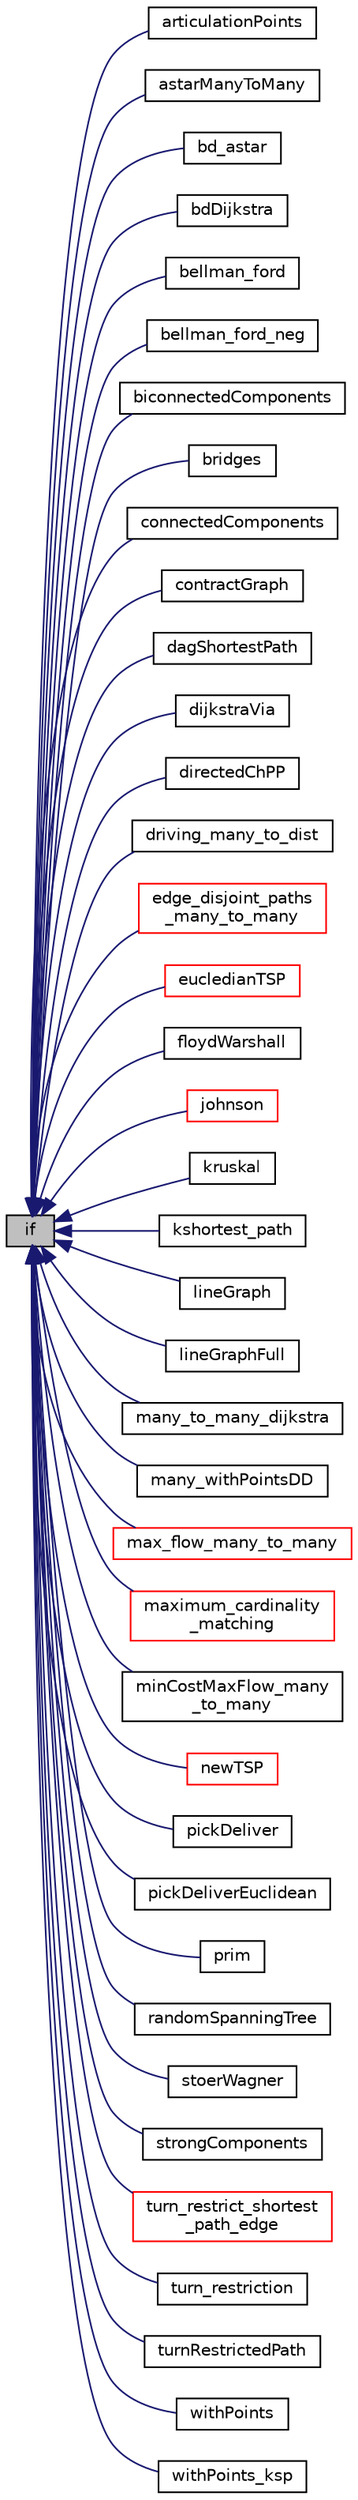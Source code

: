 digraph "if"
{
  edge [fontname="Helvetica",fontsize="10",labelfontname="Helvetica",labelfontsize="10"];
  node [fontname="Helvetica",fontsize="10",shape=record];
  rankdir="LR";
  Node1 [label="if",height=0.2,width=0.4,color="black", fillcolor="grey75", style="filled", fontcolor="black"];
  Node1 -> Node2 [dir="back",color="midnightblue",fontsize="10",style="solid",fontname="Helvetica"];
  Node2 [label="articulationPoints",height=0.2,width=0.4,color="black", fillcolor="white", style="filled",URL="$articulationPoints_8c.html#a949aadbd044600898b8d57d7fb780591",tooltip="postgres_connection.h "];
  Node1 -> Node3 [dir="back",color="midnightblue",fontsize="10",style="solid",fontname="Helvetica"];
  Node3 [label="astarManyToMany",height=0.2,width=0.4,color="black", fillcolor="white", style="filled",URL="$astar_8c.html#adbf9c70afae231caaa6d9fd3d343f47c"];
  Node1 -> Node4 [dir="back",color="midnightblue",fontsize="10",style="solid",fontname="Helvetica"];
  Node4 [label="bd_astar",height=0.2,width=0.4,color="black", fillcolor="white", style="filled",URL="$bdAstar_8c.html#a330536d15ec4a98cfcedec686dd1beca"];
  Node1 -> Node5 [dir="back",color="midnightblue",fontsize="10",style="solid",fontname="Helvetica"];
  Node5 [label="bdDijkstra",height=0.2,width=0.4,color="black", fillcolor="white", style="filled",URL="$bdDijkstra_8c.html#a15c450e8b0f1fc7425706793227c48a5"];
  Node1 -> Node6 [dir="back",color="midnightblue",fontsize="10",style="solid",fontname="Helvetica"];
  Node6 [label="bellman_ford",height=0.2,width=0.4,color="black", fillcolor="white", style="filled",URL="$bellman__ford_8c.html#ac4f56d50c4ba19a987b13e70a6e1463f"];
  Node1 -> Node7 [dir="back",color="midnightblue",fontsize="10",style="solid",fontname="Helvetica"];
  Node7 [label="bellman_ford_neg",height=0.2,width=0.4,color="black", fillcolor="white", style="filled",URL="$bellman__ford__neg_8c.html#ae118dd73b7882364887c8b11b1196921"];
  Node1 -> Node8 [dir="back",color="midnightblue",fontsize="10",style="solid",fontname="Helvetica"];
  Node8 [label="biconnectedComponents",height=0.2,width=0.4,color="black", fillcolor="white", style="filled",URL="$biconnectedComponents_8c.html#abd0e2f6f4006b9bef24305df23ee66db",tooltip="postgres_connection.h "];
  Node1 -> Node9 [dir="back",color="midnightblue",fontsize="10",style="solid",fontname="Helvetica"];
  Node9 [label="bridges",height=0.2,width=0.4,color="black", fillcolor="white", style="filled",URL="$bridges_8c.html#a5dbe44d5a42d734213825965d978b2b9",tooltip="postgres_connection.h "];
  Node1 -> Node10 [dir="back",color="midnightblue",fontsize="10",style="solid",fontname="Helvetica"];
  Node10 [label="connectedComponents",height=0.2,width=0.4,color="black", fillcolor="white", style="filled",URL="$connectedComponents_8c.html#a5e0477c2969e990884e82d377264c37a",tooltip="postgres_connection.h "];
  Node1 -> Node11 [dir="back",color="midnightblue",fontsize="10",style="solid",fontname="Helvetica"];
  Node11 [label="contractGraph",height=0.2,width=0.4,color="black", fillcolor="white", style="filled",URL="$contractGraph_8c.html#a49d0cb0e1a6cc99c9e6cf4ecb9ba609b"];
  Node1 -> Node12 [dir="back",color="midnightblue",fontsize="10",style="solid",fontname="Helvetica"];
  Node12 [label="dagShortestPath",height=0.2,width=0.4,color="black", fillcolor="white", style="filled",URL="$dagShortestPath_8c.html#af8c2794c88c01060332bc8fd952076f7"];
  Node1 -> Node13 [dir="back",color="midnightblue",fontsize="10",style="solid",fontname="Helvetica"];
  Node13 [label="dijkstraVia",height=0.2,width=0.4,color="black", fillcolor="white", style="filled",URL="$dijkstraVia_8c.html#ada3c99b7af59eabdb7bc8c62cc1cdb0a"];
  Node1 -> Node14 [dir="back",color="midnightblue",fontsize="10",style="solid",fontname="Helvetica"];
  Node14 [label="directedChPP",height=0.2,width=0.4,color="black", fillcolor="white", style="filled",URL="$directedChPP_8c.html#ae89cd425499f1e8727e766d38c014bb6",tooltip="postgres_connection.h "];
  Node1 -> Node15 [dir="back",color="midnightblue",fontsize="10",style="solid",fontname="Helvetica"];
  Node15 [label="driving_many_to_dist",height=0.2,width=0.4,color="black", fillcolor="white", style="filled",URL="$many__to__dist__driving__distance_8c.html#aa06bcbb9f84b2c97db4ff61efb2851f0"];
  Node1 -> Node16 [dir="back",color="midnightblue",fontsize="10",style="solid",fontname="Helvetica"];
  Node16 [label="edge_disjoint_paths\l_many_to_many",height=0.2,width=0.4,color="red", fillcolor="white", style="filled",URL="$edge__disjoint__paths_8c.html#a428ef5f43c537f6aa69378581e302e65"];
  Node1 -> Node17 [dir="back",color="midnightblue",fontsize="10",style="solid",fontname="Helvetica"];
  Node17 [label="eucledianTSP",height=0.2,width=0.4,color="red", fillcolor="white", style="filled",URL="$eucledianTSP_8c.html#adf80487dfc6947bf2381c9a40302897b"];
  Node1 -> Node18 [dir="back",color="midnightblue",fontsize="10",style="solid",fontname="Helvetica"];
  Node18 [label="floydWarshall",height=0.2,width=0.4,color="black", fillcolor="white", style="filled",URL="$floydWarshall_8c.html#a658917e09af94c77c65736d7094d0084"];
  Node1 -> Node19 [dir="back",color="midnightblue",fontsize="10",style="solid",fontname="Helvetica"];
  Node19 [label="johnson",height=0.2,width=0.4,color="red", fillcolor="white", style="filled",URL="$johnson_8c.html#a0015d89bfe4db8a835ae5e01e5f582d5"];
  Node1 -> Node20 [dir="back",color="midnightblue",fontsize="10",style="solid",fontname="Helvetica"];
  Node20 [label="kruskal",height=0.2,width=0.4,color="black", fillcolor="white", style="filled",URL="$kruskal_8c.html#ae13be52df7d53ae0e308ea523444fd99"];
  Node1 -> Node21 [dir="back",color="midnightblue",fontsize="10",style="solid",fontname="Helvetica"];
  Node21 [label="kshortest_path",height=0.2,width=0.4,color="black", fillcolor="white", style="filled",URL="$ksp_8c.html#a44f9fbe5816152227d56c4dbaea59e7d"];
  Node1 -> Node22 [dir="back",color="midnightblue",fontsize="10",style="solid",fontname="Helvetica"];
  Node22 [label="lineGraph",height=0.2,width=0.4,color="black", fillcolor="white", style="filled",URL="$lineGraph_8c.html#a0ccb6069f5d32ede9f4f1d24eaddca06",tooltip="postgres_connection.h "];
  Node1 -> Node23 [dir="back",color="midnightblue",fontsize="10",style="solid",fontname="Helvetica"];
  Node23 [label="lineGraphFull",height=0.2,width=0.4,color="black", fillcolor="white", style="filled",URL="$lineGraphFull_8c.html#a337d9496ccf3fd17bf9bde910d1916d9"];
  Node1 -> Node24 [dir="back",color="midnightblue",fontsize="10",style="solid",fontname="Helvetica"];
  Node24 [label="many_to_many_dijkstra",height=0.2,width=0.4,color="black", fillcolor="white", style="filled",URL="$dijkstra_8c.html#a1bb7c1d86b852022aeb2f209c3528417"];
  Node1 -> Node25 [dir="back",color="midnightblue",fontsize="10",style="solid",fontname="Helvetica"];
  Node25 [label="many_withPointsDD",height=0.2,width=0.4,color="black", fillcolor="white", style="filled",URL="$many__to__dist__withPointsDD_8c.html#ad2891d45a1da4a420ccac452fc92259f"];
  Node1 -> Node26 [dir="back",color="midnightblue",fontsize="10",style="solid",fontname="Helvetica"];
  Node26 [label="max_flow_many_to_many",height=0.2,width=0.4,color="red", fillcolor="white", style="filled",URL="$max__flow_8c.html#a681248d427de12e71817df02076246d9"];
  Node1 -> Node27 [dir="back",color="midnightblue",fontsize="10",style="solid",fontname="Helvetica"];
  Node27 [label="maximum_cardinality\l_matching",height=0.2,width=0.4,color="red", fillcolor="white", style="filled",URL="$maximum__cardinality__matching_8c.html#abecab1857778932b653593abda4dde28"];
  Node1 -> Node28 [dir="back",color="midnightblue",fontsize="10",style="solid",fontname="Helvetica"];
  Node28 [label="minCostMaxFlow_many\l_to_many",height=0.2,width=0.4,color="black", fillcolor="white", style="filled",URL="$minCostMaxFlow_8c.html#ae37ca593d3aa77b9c55bbe2d35e72eb3",tooltip="postgres_connection.h "];
  Node1 -> Node29 [dir="back",color="midnightblue",fontsize="10",style="solid",fontname="Helvetica"];
  Node29 [label="newTSP",height=0.2,width=0.4,color="red", fillcolor="white", style="filled",URL="$newTSP_8c.html#a828abbb0dd60d155e407b9c264994cf1"];
  Node1 -> Node30 [dir="back",color="midnightblue",fontsize="10",style="solid",fontname="Helvetica"];
  Node30 [label="pickDeliver",height=0.2,width=0.4,color="black", fillcolor="white", style="filled",URL="$pickDeliver_8c.html#a7a053147dbbef85c2a19449d5300b785"];
  Node1 -> Node31 [dir="back",color="midnightblue",fontsize="10",style="solid",fontname="Helvetica"];
  Node31 [label="pickDeliverEuclidean",height=0.2,width=0.4,color="black", fillcolor="white", style="filled",URL="$pickDeliverEuclidean_8c.html#a9dab1ef459721270f9983aca53c49112"];
  Node1 -> Node32 [dir="back",color="midnightblue",fontsize="10",style="solid",fontname="Helvetica"];
  Node32 [label="prim",height=0.2,width=0.4,color="black", fillcolor="white", style="filled",URL="$prim_8c.html#aa7d8aaafc3d67bc89de8898b87ee9d84"];
  Node1 -> Node33 [dir="back",color="midnightblue",fontsize="10",style="solid",fontname="Helvetica"];
  Node33 [label="randomSpanningTree",height=0.2,width=0.4,color="black", fillcolor="white", style="filled",URL="$randomSpanningTree_8c.html#af3053b78814b65ec9a988ff04879a308"];
  Node1 -> Node34 [dir="back",color="midnightblue",fontsize="10",style="solid",fontname="Helvetica"];
  Node34 [label="stoerWagner",height=0.2,width=0.4,color="black", fillcolor="white", style="filled",URL="$stoerWagner_8c.html#adc38e9c59eb5b52a25cc85d59ac585c9"];
  Node1 -> Node35 [dir="back",color="midnightblue",fontsize="10",style="solid",fontname="Helvetica"];
  Node35 [label="strongComponents",height=0.2,width=0.4,color="black", fillcolor="white", style="filled",URL="$strongComponents_8c.html#afe480bc4995e169ffeb9d3a798ab0d44",tooltip="postgres_connection.h "];
  Node1 -> Node36 [dir="back",color="midnightblue",fontsize="10",style="solid",fontname="Helvetica"];
  Node36 [label="turn_restrict_shortest\l_path_edge",height=0.2,width=0.4,color="red", fillcolor="white", style="filled",URL="$trsp_8c.html#a938bf6c15c229413b975362c1bc510ce"];
  Node1 -> Node37 [dir="back",color="midnightblue",fontsize="10",style="solid",fontname="Helvetica"];
  Node37 [label="turn_restriction",height=0.2,width=0.4,color="black", fillcolor="white", style="filled",URL="$new__trsp_8c.html#af4c89ac067e86726831df12f92af3c5d"];
  Node1 -> Node38 [dir="back",color="midnightblue",fontsize="10",style="solid",fontname="Helvetica"];
  Node38 [label="turnRestrictedPath",height=0.2,width=0.4,color="black", fillcolor="white", style="filled",URL="$turnRestrictedPath_8c.html#a2a474bbd7f19e833cc8817b94ff838f2"];
  Node1 -> Node39 [dir="back",color="midnightblue",fontsize="10",style="solid",fontname="Helvetica"];
  Node39 [label="withPoints",height=0.2,width=0.4,color="black", fillcolor="white", style="filled",URL="$withPoints_8c.html#aaab3ed3bcdef5263b2ac3bc56dcfe410"];
  Node1 -> Node40 [dir="back",color="midnightblue",fontsize="10",style="solid",fontname="Helvetica"];
  Node40 [label="withPoints_ksp",height=0.2,width=0.4,color="black", fillcolor="white", style="filled",URL="$withPoints__ksp_8c.html#ab57087c2c4297cb378bb89fae9e3d7fc"];
}

